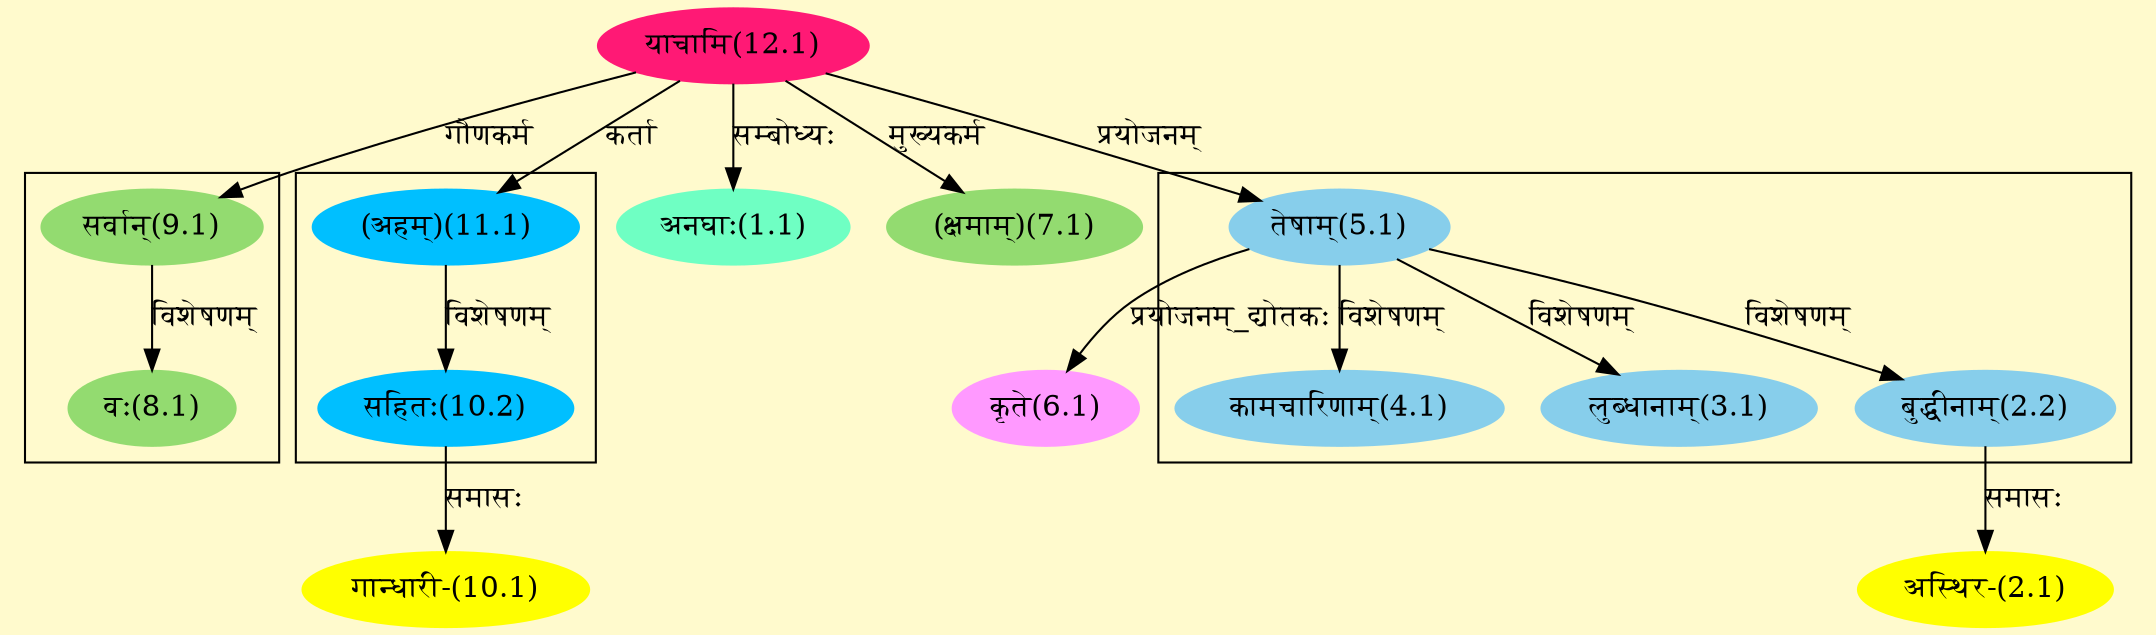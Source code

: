 digraph G{
rankdir=BT;
 compound=true;
 bgcolor="lemonchiffon1";

subgraph cluster_1{
Node2_2 [style=filled, color="#87CEEB" label = "बुद्धीनाम्(2.2)"]
Node5_1 [style=filled, color="#87CEEB" label = "तेषाम्(5.1)"]
Node3_1 [style=filled, color="#87CEEB" label = "लुब्धानाम्(3.1)"]
Node4_1 [style=filled, color="#87CEEB" label = "कामचारिणाम्(4.1)"]

}

subgraph cluster_2{
Node8_1 [style=filled, color="#93DB70" label = "वः(8.1)"]
Node9_1 [style=filled, color="#93DB70" label = "सर्वान्(9.1)"]

}

subgraph cluster_3{
Node10_2 [style=filled, color="#00BFFF" label = "सहितः(10.2)"]
Node11_1 [style=filled, color="#00BFFF" label = "(अहम्)(11.1)"]

}
Node1_1 [style=filled, color="#6FFFC3" label = "अनघाः(1.1)"]
Node12_1 [style=filled, color="#FF1975" label = "याचामि(12.1)"]
Node2_1 [style=filled, color="#FFFF00" label = "अस्थिर-(2.1)"]
Node2_2 [style=filled, color="#87CEEB" label = "बुद्धीनाम्(2.2)"]
Node5_1 [style=filled, color="#87CEEB" label = "तेषाम्(5.1)"]
Node6_1 [style=filled, color="#FF99FF" label = "कृते(6.1)"]
Node7_1 [style=filled, color="#93DB70" label = "(क्षमाम्)(7.1)"]
Node9_1 [style=filled, color="#93DB70" label = "सर्वान्(9.1)"]
Node10_1 [style=filled, color="#FFFF00" label = "गान्धारी-(10.1)"]
Node10_2 [style=filled, color="#00BFFF" label = "सहितः(10.2)"]
Node11_1 [style=filled, color="#00BFFF" label = "(अहम्)(11.1)"]
/* Start of Relations section */

Node1_1 -> Node12_1 [  label="सम्बोध्यः"  dir="back" ]
Node2_1 -> Node2_2 [  label="समासः"  dir="back" ]
Node2_2 -> Node5_1 [  label="विशेषणम्"  dir="back" ]
Node3_1 -> Node5_1 [  label="विशेषणम्"  dir="back" ]
Node4_1 -> Node5_1 [  label="विशेषणम्"  dir="back" ]
Node5_1 -> Node12_1 [  label="प्रयोजनम्"  dir="back" ]
Node6_1 -> Node5_1 [  label="प्रयोजनम्_द्योतकः"  dir="back" ]
Node7_1 -> Node12_1 [  label="मुख्यकर्म"  dir="back" ]
Node8_1 -> Node9_1 [  label="विशेषणम्"  dir="back" ]
Node9_1 -> Node12_1 [  label="गौणकर्म"  dir="back" ]
Node10_1 -> Node10_2 [  label="समासः"  dir="back" ]
Node10_2 -> Node11_1 [  label="विशेषणम्"  dir="back" ]
Node11_1 -> Node12_1 [  label="कर्ता"  dir="back" ]
}

